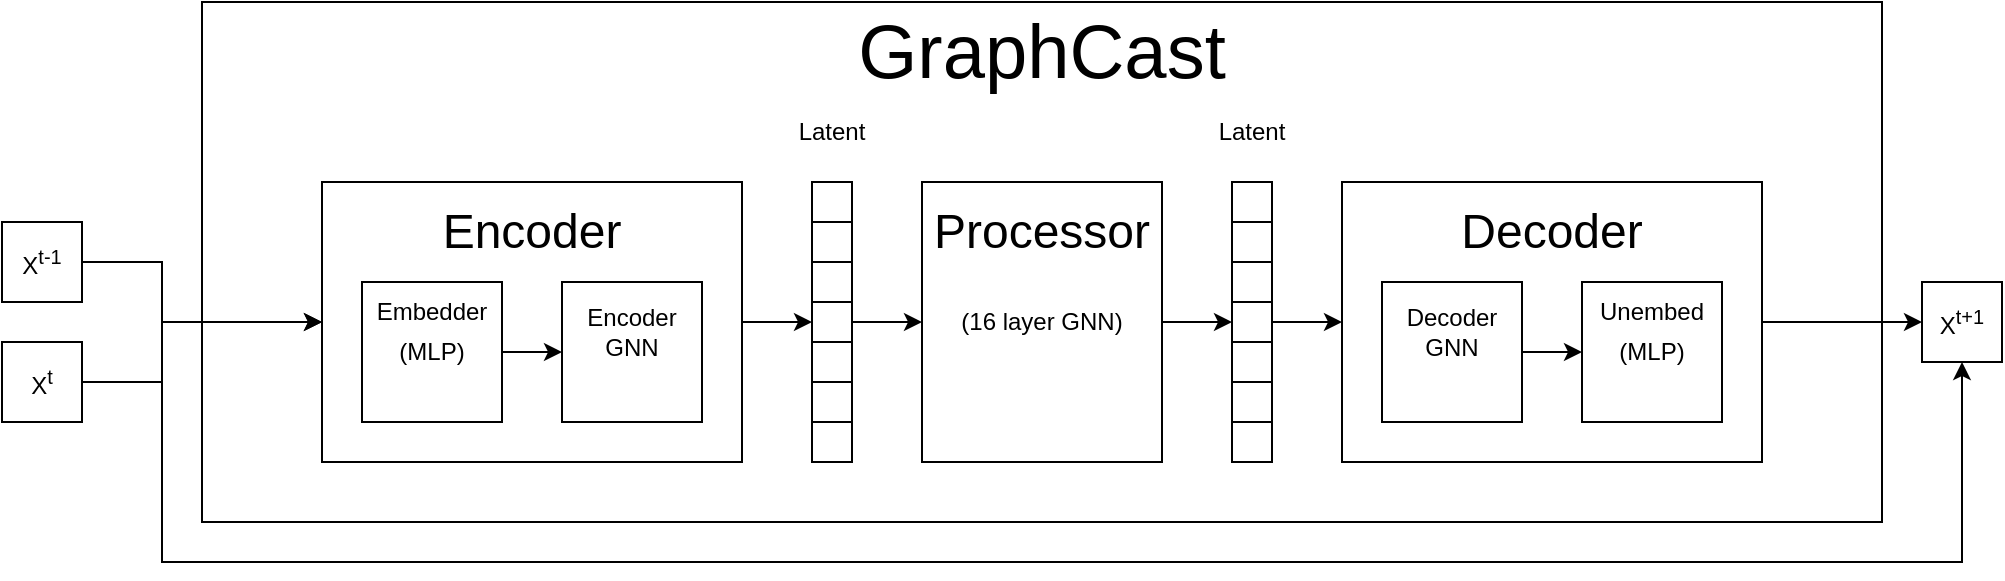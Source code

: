 <mxfile version="24.7.17">
  <diagram name="Page-1" id="ikuvDT6OKMOyHR7OV9wa">
    <mxGraphModel dx="1669" dy="431" grid="1" gridSize="10" guides="1" tooltips="1" connect="1" arrows="1" fold="1" page="1" pageScale="1" pageWidth="850" pageHeight="1100" math="0" shadow="0">
      <root>
        <mxCell id="0" />
        <mxCell id="1" parent="0" />
        <mxCell id="fFkARqn0jImhCdl3MGzu-1" value="" style="rounded=0;whiteSpace=wrap;html=1;" vertex="1" parent="1">
          <mxGeometry width="840" height="260" as="geometry" />
        </mxCell>
        <mxCell id="fFkARqn0jImhCdl3MGzu-61" value="" style="edgeStyle=orthogonalEdgeStyle;rounded=0;orthogonalLoop=1;jettySize=auto;html=1;" edge="1" parent="1" source="fFkARqn0jImhCdl3MGzu-2" target="fFkARqn0jImhCdl3MGzu-17">
          <mxGeometry relative="1" as="geometry" />
        </mxCell>
        <mxCell id="fFkARqn0jImhCdl3MGzu-2" value="" style="rounded=0;whiteSpace=wrap;html=1;" vertex="1" parent="1">
          <mxGeometry x="60" y="90" width="210" height="140" as="geometry" />
        </mxCell>
        <mxCell id="fFkARqn0jImhCdl3MGzu-3" value="&lt;font style=&quot;font-size: 38px;&quot;&gt;GraphCast&lt;/font&gt;" style="text;html=1;align=center;verticalAlign=middle;whiteSpace=wrap;rounded=0;" vertex="1" parent="1">
          <mxGeometry x="390" y="10" width="60" height="30" as="geometry" />
        </mxCell>
        <mxCell id="fFkARqn0jImhCdl3MGzu-63" value="" style="edgeStyle=orthogonalEdgeStyle;rounded=0;orthogonalLoop=1;jettySize=auto;html=1;" edge="1" parent="1" source="fFkARqn0jImhCdl3MGzu-4" target="fFkARqn0jImhCdl3MGzu-52">
          <mxGeometry relative="1" as="geometry" />
        </mxCell>
        <mxCell id="fFkARqn0jImhCdl3MGzu-4" value="(16 layer GNN)" style="rounded=0;whiteSpace=wrap;html=1;" vertex="1" parent="1">
          <mxGeometry x="360" y="90" width="120" height="140" as="geometry" />
        </mxCell>
        <mxCell id="fFkARqn0jImhCdl3MGzu-75" style="edgeStyle=orthogonalEdgeStyle;rounded=0;orthogonalLoop=1;jettySize=auto;html=1;exitX=1;exitY=0.5;exitDx=0;exitDy=0;entryX=0;entryY=0.5;entryDx=0;entryDy=0;" edge="1" parent="1" source="fFkARqn0jImhCdl3MGzu-5" target="fFkARqn0jImhCdl3MGzu-73">
          <mxGeometry relative="1" as="geometry" />
        </mxCell>
        <mxCell id="fFkARqn0jImhCdl3MGzu-5" value="" style="rounded=0;whiteSpace=wrap;html=1;" vertex="1" parent="1">
          <mxGeometry x="570" y="90" width="210" height="140" as="geometry" />
        </mxCell>
        <mxCell id="fFkARqn0jImhCdl3MGzu-6" value="&lt;font style=&quot;font-size: 24px;&quot;&gt;Encoder&lt;br&gt;&lt;/font&gt;" style="text;html=1;align=center;verticalAlign=middle;whiteSpace=wrap;rounded=0;" vertex="1" parent="1">
          <mxGeometry x="135" y="100" width="60" height="30" as="geometry" />
        </mxCell>
        <mxCell id="fFkARqn0jImhCdl3MGzu-7" value="&lt;font style=&quot;font-size: 24px;&quot;&gt;Processor&lt;/font&gt;" style="text;html=1;align=center;verticalAlign=middle;whiteSpace=wrap;rounded=0;" vertex="1" parent="1">
          <mxGeometry x="390" y="100" width="60" height="30" as="geometry" />
        </mxCell>
        <mxCell id="fFkARqn0jImhCdl3MGzu-8" value="&lt;font style=&quot;font-size: 24px;&quot;&gt;Decoder&lt;/font&gt;" style="text;html=1;align=center;verticalAlign=middle;whiteSpace=wrap;rounded=0;" vertex="1" parent="1">
          <mxGeometry x="645" y="100" width="60" height="30" as="geometry" />
        </mxCell>
        <mxCell id="fFkARqn0jImhCdl3MGzu-65" value="" style="edgeStyle=orthogonalEdgeStyle;rounded=0;orthogonalLoop=1;jettySize=auto;html=1;entryX=0;entryY=0.5;entryDx=0;entryDy=0;" edge="1" parent="1" source="fFkARqn0jImhCdl3MGzu-9" target="fFkARqn0jImhCdl3MGzu-10">
          <mxGeometry relative="1" as="geometry" />
        </mxCell>
        <mxCell id="fFkARqn0jImhCdl3MGzu-9" value="(MLP)" style="rounded=0;whiteSpace=wrap;html=1;" vertex="1" parent="1">
          <mxGeometry x="80" y="140" width="70" height="70" as="geometry" />
        </mxCell>
        <mxCell id="fFkARqn0jImhCdl3MGzu-10" value="" style="rounded=0;whiteSpace=wrap;html=1;" vertex="1" parent="1">
          <mxGeometry x="180" y="140" width="70" height="70" as="geometry" />
        </mxCell>
        <mxCell id="fFkARqn0jImhCdl3MGzu-11" value="&lt;div&gt;Embedder&lt;/div&gt;" style="text;html=1;align=center;verticalAlign=middle;whiteSpace=wrap;rounded=0;" vertex="1" parent="1">
          <mxGeometry x="85" y="140" width="60" height="30" as="geometry" />
        </mxCell>
        <mxCell id="fFkARqn0jImhCdl3MGzu-12" value="Encoder GNN" style="text;html=1;align=center;verticalAlign=middle;whiteSpace=wrap;rounded=0;" vertex="1" parent="1">
          <mxGeometry x="185" y="150" width="60" height="30" as="geometry" />
        </mxCell>
        <mxCell id="fFkARqn0jImhCdl3MGzu-66" value="" style="edgeStyle=orthogonalEdgeStyle;rounded=0;orthogonalLoop=1;jettySize=auto;html=1;entryX=0;entryY=0.5;entryDx=0;entryDy=0;" edge="1" parent="1" source="fFkARqn0jImhCdl3MGzu-13" target="fFkARqn0jImhCdl3MGzu-14">
          <mxGeometry relative="1" as="geometry" />
        </mxCell>
        <mxCell id="fFkARqn0jImhCdl3MGzu-13" value="" style="rounded=0;whiteSpace=wrap;html=1;" vertex="1" parent="1">
          <mxGeometry x="590" y="140" width="70" height="70" as="geometry" />
        </mxCell>
        <mxCell id="fFkARqn0jImhCdl3MGzu-14" value="(MLP)" style="rounded=0;whiteSpace=wrap;html=1;" vertex="1" parent="1">
          <mxGeometry x="690" y="140" width="70" height="70" as="geometry" />
        </mxCell>
        <mxCell id="fFkARqn0jImhCdl3MGzu-15" value="Decoder GNN" style="text;html=1;align=center;verticalAlign=middle;whiteSpace=wrap;rounded=0;" vertex="1" parent="1">
          <mxGeometry x="595" y="150" width="60" height="30" as="geometry" />
        </mxCell>
        <mxCell id="fFkARqn0jImhCdl3MGzu-16" value="Unembed" style="text;html=1;align=center;verticalAlign=middle;whiteSpace=wrap;rounded=0;" vertex="1" parent="1">
          <mxGeometry x="695" y="140" width="60" height="30" as="geometry" />
        </mxCell>
        <mxCell id="fFkARqn0jImhCdl3MGzu-50" value="" style="group" vertex="1" connectable="0" parent="1">
          <mxGeometry x="305" y="90" width="20" height="140" as="geometry" />
        </mxCell>
        <mxCell id="fFkARqn0jImhCdl3MGzu-17" value="" style="rounded=0;whiteSpace=wrap;html=1;" vertex="1" parent="fFkARqn0jImhCdl3MGzu-50">
          <mxGeometry width="20" height="140" as="geometry" />
        </mxCell>
        <mxCell id="fFkARqn0jImhCdl3MGzu-19" value="" style="endArrow=none;html=1;rounded=0;" edge="1" parent="fFkARqn0jImhCdl3MGzu-50">
          <mxGeometry width="50" height="50" relative="1" as="geometry">
            <mxPoint y="20" as="sourcePoint" />
            <mxPoint x="20" y="20" as="targetPoint" />
          </mxGeometry>
        </mxCell>
        <mxCell id="fFkARqn0jImhCdl3MGzu-45" value="" style="endArrow=none;html=1;rounded=0;" edge="1" parent="fFkARqn0jImhCdl3MGzu-50">
          <mxGeometry width="50" height="50" relative="1" as="geometry">
            <mxPoint y="40" as="sourcePoint" />
            <mxPoint x="20" y="40" as="targetPoint" />
          </mxGeometry>
        </mxCell>
        <mxCell id="fFkARqn0jImhCdl3MGzu-46" value="" style="endArrow=none;html=1;rounded=0;" edge="1" parent="fFkARqn0jImhCdl3MGzu-50">
          <mxGeometry width="50" height="50" relative="1" as="geometry">
            <mxPoint y="60" as="sourcePoint" />
            <mxPoint x="20" y="60" as="targetPoint" />
          </mxGeometry>
        </mxCell>
        <mxCell id="fFkARqn0jImhCdl3MGzu-47" value="" style="endArrow=none;html=1;rounded=0;" edge="1" parent="fFkARqn0jImhCdl3MGzu-50">
          <mxGeometry width="50" height="50" relative="1" as="geometry">
            <mxPoint y="80" as="sourcePoint" />
            <mxPoint x="20" y="80" as="targetPoint" />
          </mxGeometry>
        </mxCell>
        <mxCell id="fFkARqn0jImhCdl3MGzu-48" value="" style="endArrow=none;html=1;rounded=0;" edge="1" parent="fFkARqn0jImhCdl3MGzu-50">
          <mxGeometry width="50" height="50" relative="1" as="geometry">
            <mxPoint y="100" as="sourcePoint" />
            <mxPoint x="20" y="100" as="targetPoint" />
          </mxGeometry>
        </mxCell>
        <mxCell id="fFkARqn0jImhCdl3MGzu-49" value="" style="endArrow=none;html=1;rounded=0;" edge="1" parent="fFkARqn0jImhCdl3MGzu-50">
          <mxGeometry width="50" height="50" relative="1" as="geometry">
            <mxPoint y="120" as="sourcePoint" />
            <mxPoint x="20" y="120" as="targetPoint" />
          </mxGeometry>
        </mxCell>
        <mxCell id="fFkARqn0jImhCdl3MGzu-51" value="" style="group" vertex="1" connectable="0" parent="1">
          <mxGeometry x="515" y="90" width="20" height="140" as="geometry" />
        </mxCell>
        <mxCell id="fFkARqn0jImhCdl3MGzu-52" value="" style="rounded=0;whiteSpace=wrap;html=1;" vertex="1" parent="fFkARqn0jImhCdl3MGzu-51">
          <mxGeometry width="20" height="140" as="geometry" />
        </mxCell>
        <mxCell id="fFkARqn0jImhCdl3MGzu-53" value="" style="endArrow=none;html=1;rounded=0;" edge="1" parent="fFkARqn0jImhCdl3MGzu-51">
          <mxGeometry width="50" height="50" relative="1" as="geometry">
            <mxPoint y="20" as="sourcePoint" />
            <mxPoint x="20" y="20" as="targetPoint" />
          </mxGeometry>
        </mxCell>
        <mxCell id="fFkARqn0jImhCdl3MGzu-54" value="" style="endArrow=none;html=1;rounded=0;" edge="1" parent="fFkARqn0jImhCdl3MGzu-51">
          <mxGeometry width="50" height="50" relative="1" as="geometry">
            <mxPoint y="40" as="sourcePoint" />
            <mxPoint x="20" y="40" as="targetPoint" />
          </mxGeometry>
        </mxCell>
        <mxCell id="fFkARqn0jImhCdl3MGzu-55" value="" style="endArrow=none;html=1;rounded=0;" edge="1" parent="fFkARqn0jImhCdl3MGzu-51">
          <mxGeometry width="50" height="50" relative="1" as="geometry">
            <mxPoint y="60" as="sourcePoint" />
            <mxPoint x="20" y="60" as="targetPoint" />
          </mxGeometry>
        </mxCell>
        <mxCell id="fFkARqn0jImhCdl3MGzu-56" value="" style="endArrow=none;html=1;rounded=0;" edge="1" parent="fFkARqn0jImhCdl3MGzu-51">
          <mxGeometry width="50" height="50" relative="1" as="geometry">
            <mxPoint y="80" as="sourcePoint" />
            <mxPoint x="20" y="80" as="targetPoint" />
          </mxGeometry>
        </mxCell>
        <mxCell id="fFkARqn0jImhCdl3MGzu-57" value="" style="endArrow=none;html=1;rounded=0;" edge="1" parent="fFkARqn0jImhCdl3MGzu-51">
          <mxGeometry width="50" height="50" relative="1" as="geometry">
            <mxPoint y="100" as="sourcePoint" />
            <mxPoint x="20" y="100" as="targetPoint" />
          </mxGeometry>
        </mxCell>
        <mxCell id="fFkARqn0jImhCdl3MGzu-58" value="" style="endArrow=none;html=1;rounded=0;" edge="1" parent="fFkARqn0jImhCdl3MGzu-51">
          <mxGeometry width="50" height="50" relative="1" as="geometry">
            <mxPoint y="120" as="sourcePoint" />
            <mxPoint x="20" y="120" as="targetPoint" />
          </mxGeometry>
        </mxCell>
        <mxCell id="fFkARqn0jImhCdl3MGzu-59" value="Latent" style="text;html=1;align=center;verticalAlign=middle;whiteSpace=wrap;rounded=0;" vertex="1" parent="1">
          <mxGeometry x="285" y="50" width="60" height="30" as="geometry" />
        </mxCell>
        <mxCell id="fFkARqn0jImhCdl3MGzu-60" value="Latent" style="text;html=1;align=center;verticalAlign=middle;whiteSpace=wrap;rounded=0;" vertex="1" parent="1">
          <mxGeometry x="495" y="50" width="60" height="30" as="geometry" />
        </mxCell>
        <mxCell id="fFkARqn0jImhCdl3MGzu-62" value="" style="edgeStyle=orthogonalEdgeStyle;rounded=0;orthogonalLoop=1;jettySize=auto;html=1;entryX=0;entryY=0.5;entryDx=0;entryDy=0;" edge="1" parent="1" source="fFkARqn0jImhCdl3MGzu-17" target="fFkARqn0jImhCdl3MGzu-4">
          <mxGeometry relative="1" as="geometry" />
        </mxCell>
        <mxCell id="fFkARqn0jImhCdl3MGzu-64" value="" style="edgeStyle=orthogonalEdgeStyle;rounded=0;orthogonalLoop=1;jettySize=auto;html=1;entryX=0;entryY=0.5;entryDx=0;entryDy=0;" edge="1" parent="1" source="fFkARqn0jImhCdl3MGzu-52" target="fFkARqn0jImhCdl3MGzu-5">
          <mxGeometry relative="1" as="geometry" />
        </mxCell>
        <mxCell id="fFkARqn0jImhCdl3MGzu-69" value="" style="edgeStyle=orthogonalEdgeStyle;rounded=0;orthogonalLoop=1;jettySize=auto;html=1;entryX=0;entryY=0.5;entryDx=0;entryDy=0;" edge="1" parent="1" source="fFkARqn0jImhCdl3MGzu-67" target="fFkARqn0jImhCdl3MGzu-2">
          <mxGeometry relative="1" as="geometry">
            <Array as="points">
              <mxPoint x="-20" y="130" />
              <mxPoint x="-20" y="160" />
            </Array>
          </mxGeometry>
        </mxCell>
        <mxCell id="fFkARqn0jImhCdl3MGzu-67" value="X&lt;sup&gt;t-1&lt;/sup&gt;" style="rounded=0;whiteSpace=wrap;html=1;" vertex="1" parent="1">
          <mxGeometry x="-100" y="110" width="40" height="40" as="geometry" />
        </mxCell>
        <mxCell id="fFkARqn0jImhCdl3MGzu-70" value="" style="edgeStyle=orthogonalEdgeStyle;rounded=0;orthogonalLoop=1;jettySize=auto;html=1;entryX=0.5;entryY=1;entryDx=0;entryDy=0;" edge="1" parent="1" source="fFkARqn0jImhCdl3MGzu-68" target="fFkARqn0jImhCdl3MGzu-73">
          <mxGeometry relative="1" as="geometry">
            <mxPoint x="860" y="200" as="targetPoint" />
            <Array as="points">
              <mxPoint x="-20" y="190" />
              <mxPoint x="-20" y="280" />
              <mxPoint x="880" y="280" />
            </Array>
          </mxGeometry>
        </mxCell>
        <mxCell id="fFkARqn0jImhCdl3MGzu-71" style="edgeStyle=orthogonalEdgeStyle;rounded=0;orthogonalLoop=1;jettySize=auto;html=1;exitX=1;exitY=0.5;exitDx=0;exitDy=0;entryX=0;entryY=0.5;entryDx=0;entryDy=0;" edge="1" parent="1" source="fFkARqn0jImhCdl3MGzu-68" target="fFkARqn0jImhCdl3MGzu-2">
          <mxGeometry relative="1" as="geometry">
            <Array as="points">
              <mxPoint x="-20" y="190" />
              <mxPoint x="-20" y="160" />
            </Array>
          </mxGeometry>
        </mxCell>
        <mxCell id="fFkARqn0jImhCdl3MGzu-68" value="X&lt;sup&gt;t&lt;/sup&gt;" style="rounded=0;whiteSpace=wrap;html=1;" vertex="1" parent="1">
          <mxGeometry x="-100" y="170" width="40" height="40" as="geometry" />
        </mxCell>
        <mxCell id="fFkARqn0jImhCdl3MGzu-73" value="X&lt;sup&gt;t+1&lt;/sup&gt;" style="rounded=0;whiteSpace=wrap;html=1;" vertex="1" parent="1">
          <mxGeometry x="860" y="140" width="40" height="40" as="geometry" />
        </mxCell>
      </root>
    </mxGraphModel>
  </diagram>
</mxfile>
